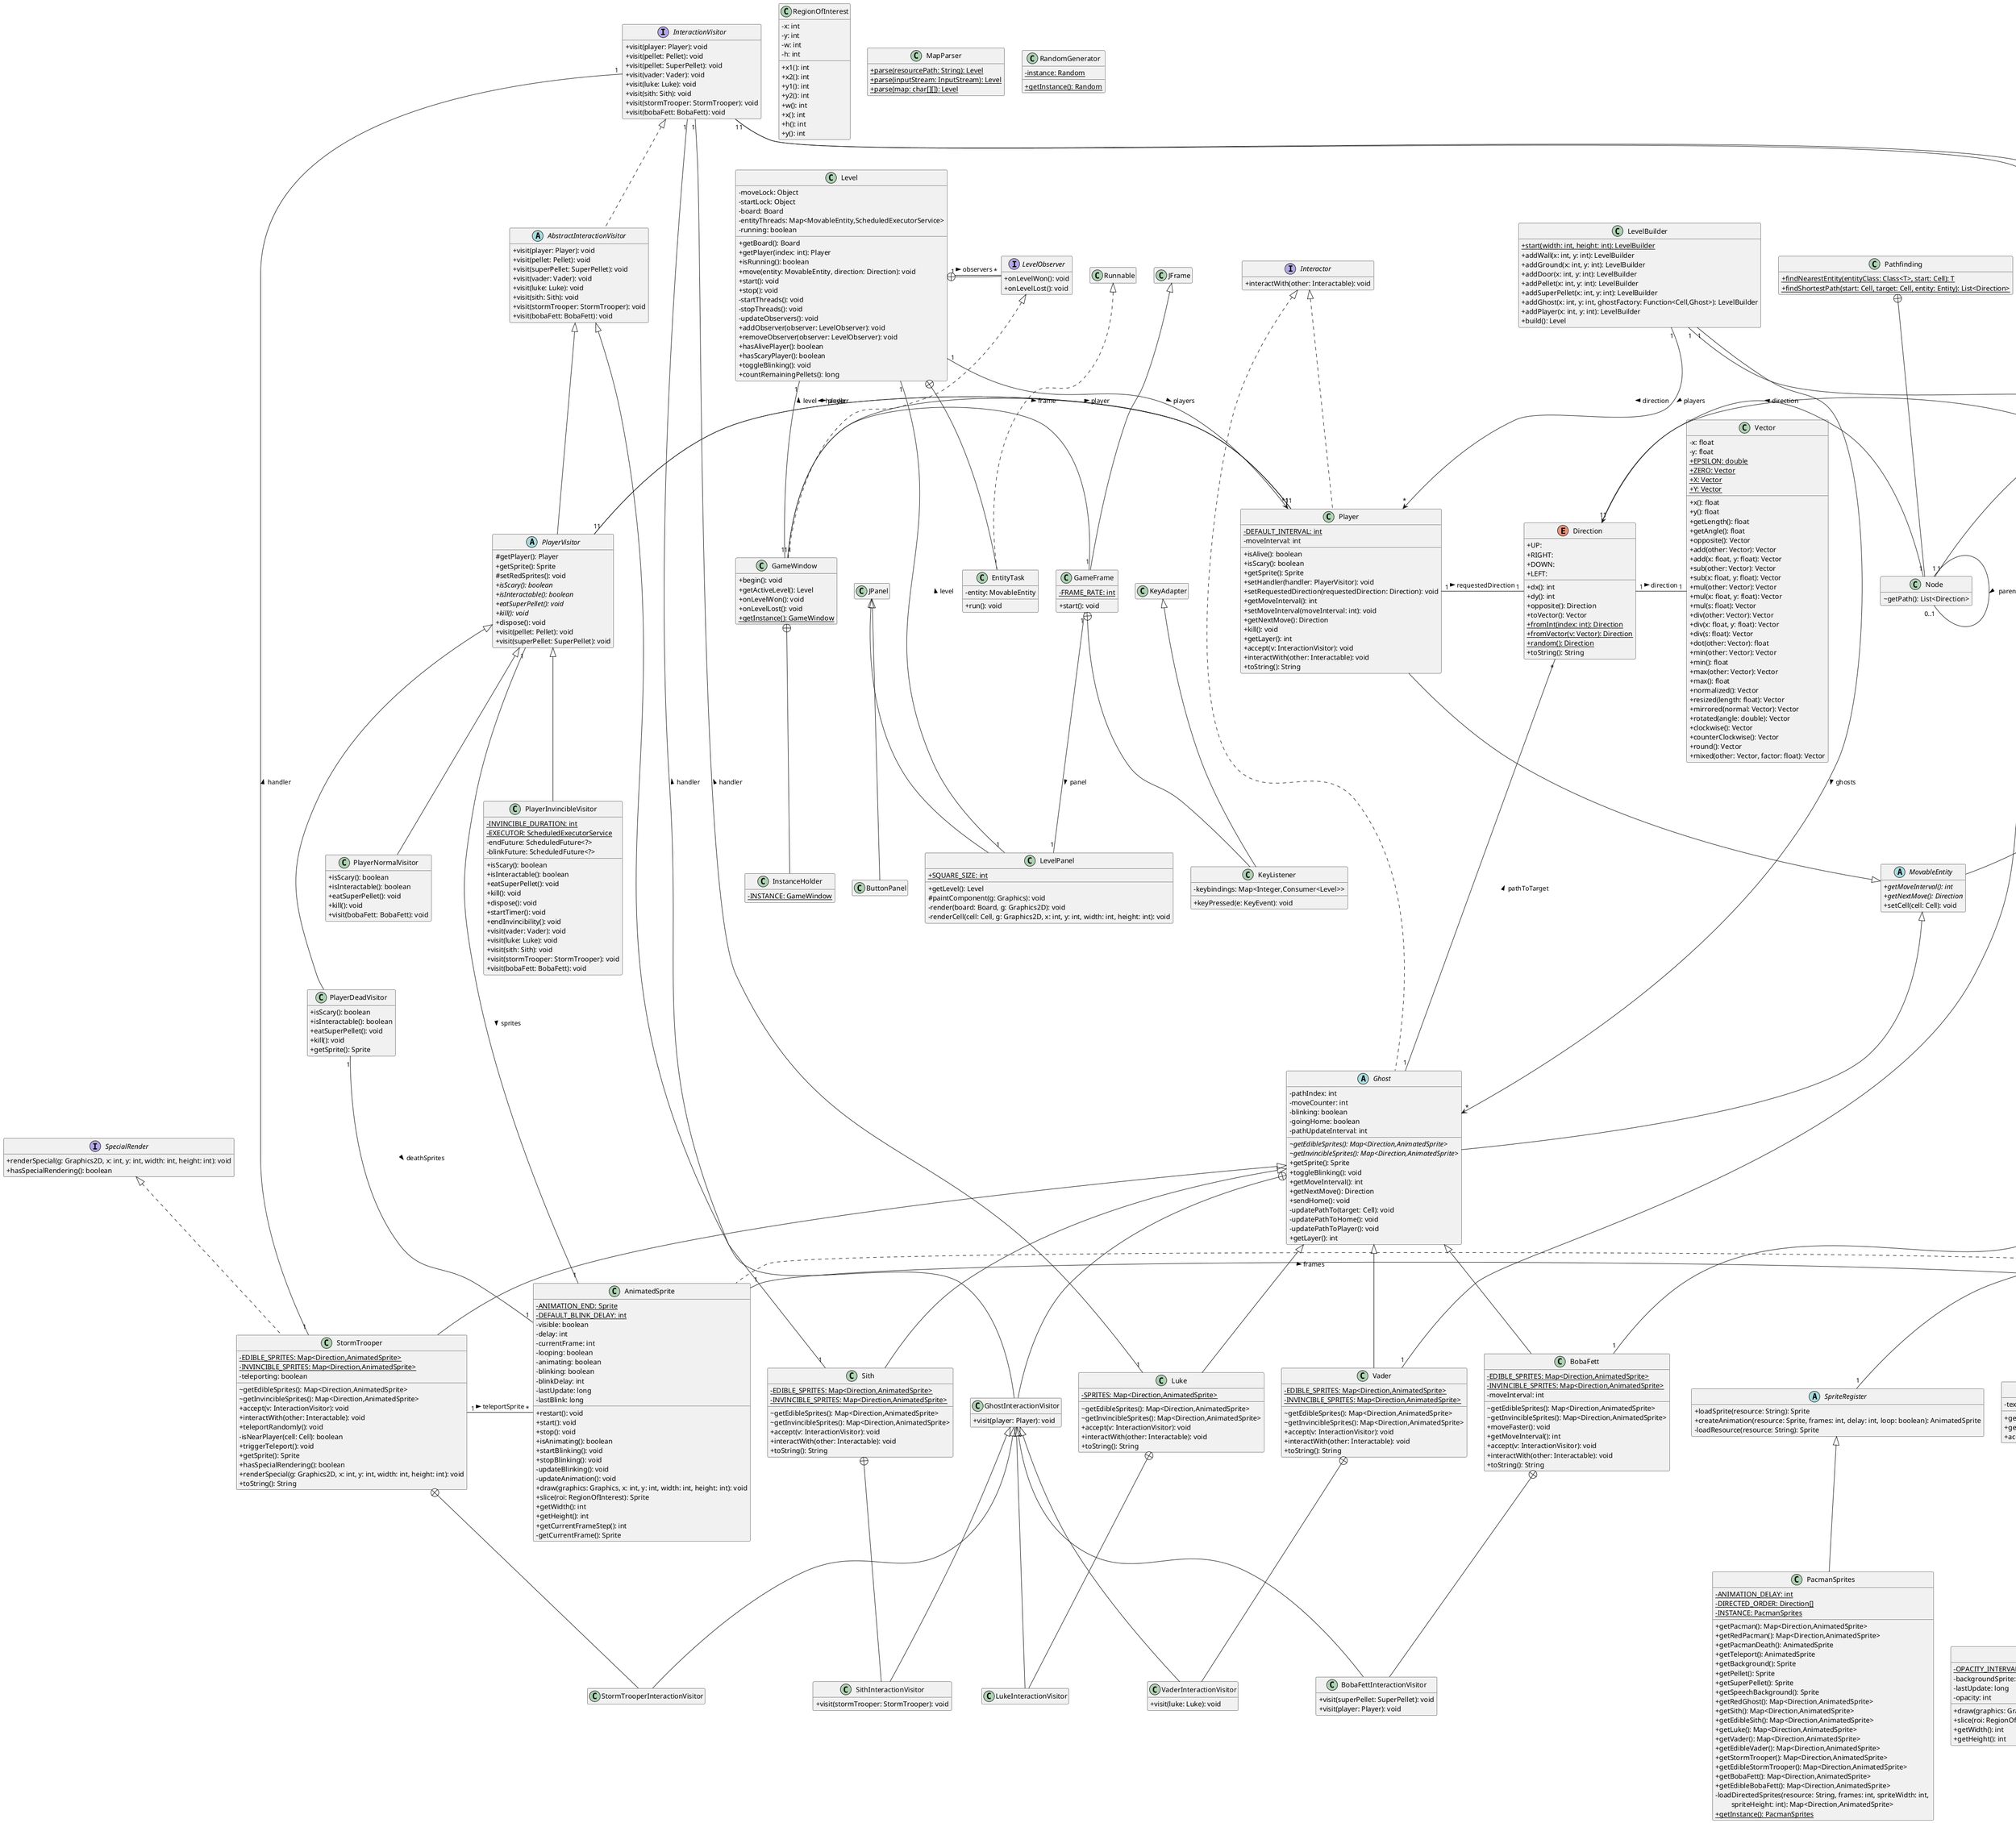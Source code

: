 @startuml

' STATIC
' Generated by CTP - https://github.com/samuelroland/ctp

' Style
hide empty members
skinparam classAttributeIconSize 0

' Additions
remove Main

' REMOVE
'#General remove diagrams

'Delete subclasses prefix ending in $
' ([A-Z][a-z]+){1,4}\$

'Missing links with associated deletions
Entity -> Cell: initial >
Cell "1"-left"*" Entity: occupants >
' \t- initialCell:.*\n
' \t- cell: Cell\n
' \t- occupants:.*\n

Cell "*"-"*" Cell: neighbors >
' \t- neighbors:.*\n

Entity "1"-left>"1" Direction: direction >
' \t- direction: Direction\n

Board "1"-d->"*" Cell: cells >
LevelBuilder "1"-d->"*" Cell: cells >
' \t- cells: Cell\[\]\[\]

LevelBuilder "1"-d>"*" Ghost: ghosts >
' \t- ghosts: .*\n

LevelBuilder "1"-d>"*" Player: players >
Level "1"-d>"*" Player: players >
' \t- players: .*\n

Player "1"-"1" PlayerVisitor: handler >
' \t- handler: PlayerVisitor\n

Player "1"-"1" Direction: requestedDirection >
' \t- requestedDirection: Direction\n

Direction "1"-"1" Vector: direction >
' \t- direction: Vector\n

StormTrooper "1"-u-"1" InteractionVisitor: handler >
BobaFett "1"-u-"1" InteractionVisitor: handler >
Sith "1"-u-"1" InteractionVisitor: handler >
Luke "1"-u-"1" InteractionVisitor: handler >
Vader "1"-u-"1" InteractionVisitor: handler >
' \t- handler: InteractionVisitor\n

AnimatedSprite "1"-"*" Sprite: frames >
' \t- frames:.*\n

PlayerDeadVisitor "1"-"1" AnimatedSprite: deathSprites >
' \t- deathSprites: AnimatedSprite

SpriteRegister "1"-"*" Sprite: spriteCache >
' \t- spriteCache:.*\n

Ghost "1"-"*" Direction: pathToTarget >
' \t- pathToTarget:.*\n

GameFrame "1"--"1" LevelPanel: panel >
' \t- panel: LevelPanel\n

LevelPanel "1"-"1" Level: level >
GameWindow "1"-"1" Player: player >
GameWindow "1"-"1" Level: level >
GameWindow "1"-"1" GameFrame: frame >
' \t- player: Player\n
' \t- level: Level\n
' \t- frame: GameFrame\n

StormTrooper "1"-"*" AnimatedSprite: teleportSprite >
' \t- teleportSprite:.*\n

SpeechBubble "1"-"1" Sprite: sprite >
' \t- sprite: Sprite\n

PlayerVisitor "1"-"1" Player: player >
' \t- player: Player

Level "1"-"*" LevelObserver: observers >
' \t- observers: List<LevelObserver>\n

Node "1"-"1" Direction: direction >
Node "1"-"1" Cell: cell >
Node "1"-"0..1" Node: parent >
' \t~ direction: Direction\n
' \t~ cell: Cell\n
' \t~ parent: Node\n

PlayerVisitor "1"-"1" AnimatedSprite: sprites >
' \t- sprites: Map<Direction,AnimatedSprite>

' ENDSTATIC
class PlayerInvincibleVisitor {
	- {static} INVINCIBLE_DURATION: int
	- {static} EXECUTOR: ScheduledExecutorService
	- endFuture: ScheduledFuture<?>
	- blinkFuture: ScheduledFuture<?>
	+ isScary(): boolean
	+ isInteractable(): boolean
	+ eatSuperPellet(): void
	+ kill(): void
	+ dispose(): void
	+ startTimer(): void
	+ endInvincibility(): void
	+ visit(vader: Vader): void
	+ visit(luke: Luke): void
	+ visit(sith: Sith): void
	+ visit(stormTrooper: StormTrooper): void
	+ visit(bobaFett: BobaFett): void
}


class GroundCell {
	+ isWalkableBy(_any: Entity): boolean
	+ getSprite(): Sprite
}

class StormTrooper {
	- {static} EDIBLE_SPRITES: Map<Direction,AnimatedSprite>
	- {static} INVINCIBLE_SPRITES: Map<Direction,AnimatedSprite>
	- teleporting: boolean
	~ getEdibleSprites(): Map<Direction,AnimatedSprite>
	~ getInvincibleSprites(): Map<Direction,AnimatedSprite>
	+ accept(v: InteractionVisitor): void
	+ interactWith(other: Interactable): void
	+ teleportRandomly(): void
	- isNearPlayer(cell: Cell): boolean
	+ triggerTeleport(): void
	+ getSprite(): Sprite
	+ hasSpecialRendering(): boolean
	+ renderSpecial(g: Graphics2D, x: int, y: int, width: int, height: int): void
	+ toString(): String
}


class StormTrooperInteractionVisitor {
}
class PlayerDeadVisitor {

	+ isScary(): boolean
	+ isInteractable(): boolean
	+ eatSuperPellet(): void
	+ kill(): void
	+ getSprite(): Sprite
}


class SuperPellet {
	+ getSprite(): Sprite
	+ accept(v: InteractionVisitor): void
}

class Main {
	+ {static} main(args: String[]): void
}

abstract class Cell {
	+ getNeighbor(direction: Direction): Cell
	+ linkNeighbor(direction: Direction, cell: Cell): void
	+ getOccupants(): Collection<Entity>
	+ addOccupant(entity: Entity): void
	+ removeOccupant(entity: Entity): void
	+ {abstract}isWalkableBy(entity: Entity): boolean
	+ {abstract}getSprite(): Sprite
}


class PlayerNormalVisitor {
	+ isScary(): boolean
	+ isInteractable(): boolean
	+ eatSuperPellet(): void
	+ kill(): void
	+ visit(bobaFett: BobaFett): void
}

class Level {
	- moveLock: Object
	- startLock: Object
	- board: Board
	- entityThreads: Map<MovableEntity,ScheduledExecutorService>
	- running: boolean
	+ getBoard(): Board
	+ getPlayer(index: int): Player
	+ isRunning(): boolean
	+ move(entity: MovableEntity, direction: Direction): void
	+ start(): void
	+ stop(): void
	- startThreads(): void
	- stopThreads(): void
	- updateObservers(): void
	+ addObserver(observer: LevelObserver): void
	+ removeObserver(observer: LevelObserver): void
	+ hasAlivePlayer(): boolean
	+ hasScaryPlayer(): boolean
	+ toggleBlinking(): void
	+ countRemainingPellets(): long
}


class EntityTask {
	- entity: MovableEntity
	+ run(): void
}


interface LevelObserver {
	+ onLevelWon(): void
	+ onLevelLost(): void
}

abstract class Ghost {
	- pathIndex: int
	- moveCounter: int
	- blinking: boolean
	- goingHome: boolean
	- pathUpdateInterval: int
	~ {abstract}getEdibleSprites(): Map<Direction,AnimatedSprite>
	~ {abstract}getInvincibleSprites(): Map<Direction,AnimatedSprite>
	+ getSprite(): Sprite
	+ toggleBlinking(): void
	+ getMoveInterval(): int
	+ getNextMove(): Direction
	+ sendHome(): void
	- updatePathTo(target: Cell): void
	- updatePathToHome(): void
	- updatePathToPlayer(): void
	+ getLayer(): int
}


class GhostInteractionVisitor {
	+ visit(player: Player): void
}

class SpeechBubble {
	- text: String
	+ getSprite(): Sprite
	+ getLayer(): int
	+ accept(v: InteractionVisitor): void
}


class SpeechBubbleSprite {
	- {static} OPACITY_INTERVAL: int
	- backgroundSprite: Sprite
	- lastUpdate: long
	- opacity: int
	+ draw(graphics: Graphics, x: int, y: int, width: int, height: int): void
	+ slice(roi: RegionOfInterest): Sprite
	+ getWidth(): int
	+ getHeight(): int
}


interface Interactor {
	+ interactWith(other: Interactable): void
}

enum Direction {
	+ UP: 
	+ RIGHT: 
	+ DOWN: 
	+ LEFT: 
	+ dx(): int
	+ dy(): int
	+ opposite(): Direction
	+ toVector(): Vector
	+ {static} fromInt(index: int): Direction
	+ {static} fromVector(v: Vector): Direction
	+ {static} random(): Direction
	+ toString(): String
}


class RandomGenerator {
	- {static} instance: Random
	+ {static} getInstance(): Random
}


interface InteractionVisitor {
	+ visit(player: Player): void
	+ visit(pellet: Pellet): void
	+ visit(pellet: SuperPellet): void
	+ visit(vader: Vader): void
	+ visit(luke: Luke): void
	+ visit(sith: Sith): void
	+ visit(stormTrooper: StormTrooper): void
	+ visit(bobaFett: BobaFett): void
}

class BobaFett {
	- {static} EDIBLE_SPRITES: Map<Direction,AnimatedSprite>
	- {static} INVINCIBLE_SPRITES: Map<Direction,AnimatedSprite>
	- moveInterval: int
	~ getEdibleSprites(): Map<Direction,AnimatedSprite>
	~ getInvincibleSprites(): Map<Direction,AnimatedSprite>
	+ moveFaster(): void
	+ getMoveInterval(): int
	+ accept(v: InteractionVisitor): void
	+ interactWith(other: Interactable): void
	+ toString(): String
}


class BobaFettInteractionVisitor {
	+ visit(superPellet: SuperPellet): void
	+ visit(player: Player): void
}

interface Interactable {
	+ accept(v: InteractionVisitor): void
}

class Pathfinding {
	+ {static} findNearestEntity(entityClass: Class<T>, start: Cell): T
	+ {static} findShortestPath(start: Cell, target: Cell, entity: Entity): List<Direction>
}

class Node {
	~ getPath(): List<Direction>
}


class DefaultSprite {
	+ draw(graphics: Graphics, x: int, y: int, width: int, height: int): void
	+ slice(roi: RegionOfInterest): Sprite
	+ getWidth(): int
	+ getHeight(): int
}

class WallCell {
	+ isWalkableBy(_any: Entity): boolean
	+ getSprite(): Sprite
}

class Vector {
	- x: float
	- y: float
	+ {static} EPSILON: double
	+ {static} ZERO: Vector
	+ {static} X: Vector
	+ {static} Y: Vector
	+ x(): float
	+ y(): float
	+ getLength(): float
	+ getAngle(): float
	+ opposite(): Vector
	+ add(other: Vector): Vector
	+ add(x: float, y: float): Vector
	+ sub(other: Vector): Vector
	+ sub(x: float, y: float): Vector
	+ mul(other: Vector): Vector
	+ mul(x: float, y: float): Vector
	+ mul(s: float): Vector
	+ div(other: Vector): Vector
	+ div(x: float, y: float): Vector
	+ div(s: float): Vector
	+ dot(other: Vector): float
	+ min(other: Vector): Vector
	+ min(): float
	+ max(other: Vector): Vector
	+ max(): float
	+ normalized(): Vector
	+ resized(length: float): Vector
	+ mirrored(normal: Vector): Vector
	+ rotated(angle: double): Vector
	+ clockwise(): Vector
	+ counterClockwise(): Vector
	+ round(): Vector
	+ mixed(other: Vector, factor: float): Vector
}


class RegionOfInterest {
	- x: int
	- y: int
	- w: int
	- h: int
	+ x1(): int
	+ x2(): int
	+ y1(): int
	+ y2(): int
	+ w(): int
	+ x(): int
	+ h(): int
	+ y(): int
}


class DoorCell {
	+ isWalkableBy(entity: Entity): boolean
	+ getSprite(): Sprite
}

class Pellet {
	+ getLayer(): int
	+ getSprite(): Sprite
	+ accept(v: InteractionVisitor): void
}

class MapParser {
	+ {static} parse(resourcePath: String): Level
	+ {static} parse(inputStream: InputStream): Level
	+ {static} parse(map: char[][]): Level
}

class GameFrame {
	- {static} FRAME_RATE: int
	+ start(): void
}


class KeyListener {
	- keybindings: Map<Integer,Consumer<Level>>
	+ keyPressed(e: KeyEvent): void
}


class Sith {
	- {static} EDIBLE_SPRITES: Map<Direction,AnimatedSprite>
	- {static} INVINCIBLE_SPRITES: Map<Direction,AnimatedSprite>
	~ getEdibleSprites(): Map<Direction,AnimatedSprite>
	~ getInvincibleSprites(): Map<Direction,AnimatedSprite>
	+ accept(v: InteractionVisitor): void
	+ interactWith(other: Interactable): void
	+ toString(): String
}


class SithInteractionVisitor {
	+ visit(stormTrooper: StormTrooper): void
}

abstract class MovableEntity {
	+ {abstract}getMoveInterval(): int
	+ {abstract}getNextMove(): Direction
	+ setCell(cell: Cell): void
}

abstract class AbstractInteractionVisitor {
	+ visit(player: Player): void
	+ visit(pellet: Pellet): void
	+ visit(superPellet: SuperPellet): void
	+ visit(vader: Vader): void
	+ visit(luke: Luke): void
	+ visit(sith: Sith): void
	+ visit(stormTrooper: StormTrooper): void
	+ visit(bobaFett: BobaFett): void
}

class Luke {
	- {static} SPRITES: Map<Direction,AnimatedSprite>
	~ getEdibleSprites(): Map<Direction,AnimatedSprite>
	~ getInvincibleSprites(): Map<Direction,AnimatedSprite>
	+ accept(v: InteractionVisitor): void
	+ interactWith(other: Interactable): void
	+ toString(): String
}


class LukeInteractionVisitor {
}
interface SpecialRender {
	+ renderSpecial(g: Graphics2D, x: int, y: int, width: int, height: int): void
	+ hasSpecialRendering(): boolean
}

abstract class SpriteRegister {
	+ loadSprite(resource: String): Sprite
	+ createAnimation(resource: Sprite, frames: int, delay: int, loop: boolean): AnimatedSprite
	- loadResource(resource: String): Sprite
}


class ButtonPanel {
}
abstract class PlayerVisitor {

	# getPlayer(): Player
	+ getSprite(): Sprite
	# setRedSprites(): void
	+ {abstract}isScary(): boolean
	+ {abstract}isInteractable(): boolean
	+ {abstract}eatSuperPellet(): void
	+ {abstract}kill(): void
	+ dispose(): void
	+ visit(pellet: Pellet): void
	+ visit(superPellet: SuperPellet): void
}


class Player {
	- {static} DEFAULT_INTERVAL: int
	- moveInterval: int
	+ isAlive(): boolean
	+ isScary(): boolean
	+ getSprite(): Sprite
	+ setHandler(handler: PlayerVisitor): void
	+ setRequestedDirection(requestedDirection: Direction): void
	+ getMoveInterval(): int
	+ setMoveInterval(moveInterval: int): void
	+ getNextMove(): Direction
	+ kill(): void
	+ getLayer(): int
	+ accept(v: InteractionVisitor): void
	+ interactWith(other: Interactable): void
	+ toString(): String
}


class ImageSprite {
	- image: Image
	+ draw(graphics: Graphics, x: int, y: int, width: int, height: int): void
	+ slice(roi: RegionOfInterest): Sprite
	+ getWidth(): int
	+ getHeight(): int
}


class Board {

	+ streamCells(): Stream<Cell>
	+ getWidth(): int
	+ getHeight(): int
	+ getCell(x: int, y: int): Cell
	+ withinBounds(x: int, y: int): boolean
	+ {static} create(cells: Cell[][]): Board
}


class LevelPanel {
	+ {static} SQUARE_SIZE: int
	+ getLevel(): Level
	# paintComponent(g: Graphics): void
	- render(board: Board, g: Graphics2D): void
	- renderCell(cell: Cell, g: Graphics2D, x: int, y: int, width: int, height: int): void
}


class GameWindow {
	+ begin(): void
	+ getActiveLevel(): Level
	+ onLevelWon(): void
	+ onLevelLost(): void
	+ {static} getInstance(): GameWindow
}


class InstanceHolder {
	- {static} INSTANCE: GameWindow
}

class Vader {
	- {static} EDIBLE_SPRITES: Map<Direction,AnimatedSprite>
	- {static} INVINCIBLE_SPRITES: Map<Direction,AnimatedSprite>
	~ getEdibleSprites(): Map<Direction,AnimatedSprite>
	~ getInvincibleSprites(): Map<Direction,AnimatedSprite>
	+ accept(v: InteractionVisitor): void
	+ interactWith(other: Interactable): void
	+ toString(): String
}


class VaderInteractionVisitor {
	+ visit(luke: Luke): void
}

interface Sprite {
	+ draw(graphics: Graphics, x: int, y: int, width: int, height: int): void
	+ slice(roi: RegionOfInterest): Sprite
	+ getWidth(): int
	+ getHeight(): int
}

abstract class Entity {
	- {static} SPEECH_DEBOUNCE: int
	- lastSpeech: long
	+ getDirection(): Direction
	+ setDirection(direction: Direction): void
	+ getInitialCell(): Cell
	+ getCell(): Cell
	# setCell(cell: Cell): void
	+ leaveCell(): void
	+ spawnSpeech(text: String): void
	+ {abstract}getLayer(): int
	+ {abstract}getSprite(): Sprite
}


class PacmanSprites {
	- {static} ANIMATION_DELAY: int
	- {static} DIRECTED_ORDER: Direction[]
	- {static} INSTANCE: PacmanSprites
	+ getPacman(): Map<Direction,AnimatedSprite>
	+ getRedPacman(): Map<Direction,AnimatedSprite>
	+ getPacmanDeath(): AnimatedSprite
	+ getTeleport(): AnimatedSprite
	+ getBackground(): Sprite
	+ getPellet(): Sprite
	+ getSuperPellet(): Sprite
	+ getSpeechBackground(): Sprite
	+ getRedGhost(): Map<Direction,AnimatedSprite>
	+ getSith(): Map<Direction,AnimatedSprite>
	+ getEdibleSith(): Map<Direction,AnimatedSprite>
	+ getLuke(): Map<Direction,AnimatedSprite>
	+ getVader(): Map<Direction,AnimatedSprite>
	+ getEdibleVader(): Map<Direction,AnimatedSprite>
	+ getStormTrooper(): Map<Direction,AnimatedSprite>
	+ getEdibleStormTrooper(): Map<Direction,AnimatedSprite>
	+ getBobaFett(): Map<Direction,AnimatedSprite>
	+ getEdibleBobaFett(): Map<Direction,AnimatedSprite>
	- loadDirectedSprites(resource: String, frames: int, spriteWidth: int, \n\t spriteHeight: int): Map<Direction,AnimatedSprite>
	+ {static} getInstance(): PacmanSprites
}


class LevelBuilder {

	+ {static} start(width: int, height: int): LevelBuilder
	+ addWall(x: int, y: int): LevelBuilder
	+ addGround(x: int, y: int): LevelBuilder
	+ addDoor(x: int, y: int): LevelBuilder
	+ addPellet(x: int, y: int): LevelBuilder
	+ addSuperPellet(x: int, y: int): LevelBuilder
	+ addGhost(x: int, y: int, ghostFactory: Function<Cell,Ghost>): LevelBuilder
	+ addPlayer(x: int, y: int): LevelBuilder
	+ build(): Level
}


class AnimatedSprite {
	- {static} ANIMATION_END: Sprite
	- {static} DEFAULT_BLINK_DELAY: int
	- visible: boolean
	- delay: int
	- currentFrame: int
	- looping: boolean
	- animating: boolean
	- blinking: boolean
	- blinkDelay: int
	- lastUpdate: long
	- lastBlink: long
	+ restart(): void
	+ start(): void
	+ stop(): void
	+ isAnimating(): boolean
	+ startBlinking(): void
	+ stopBlinking(): void
	- updateBlinking(): void
	- updateAnimation(): void
	+ draw(graphics: Graphics, x: int, y: int, width: int, height: int): void
	+ slice(roi: RegionOfInterest): Sprite
	+ getWidth(): int
	+ getHeight(): int
	+ getCurrentFrameStep(): int
	- getCurrentFrame(): Sprite
}




PlayerVisitor <|-- PlayerInvincibleVisitor
Cell <|-- GroundCell
SpecialRender <|.. StormTrooper
Ghost <|-- StormTrooper
StormTrooper +-- StormTrooperInteractionVisitor
GhostInteractionVisitor <|-- StormTrooperInteractionVisitor
PlayerVisitor <|-- PlayerDeadVisitor
Pellet <|-- SuperPellet
PlayerVisitor <|-- PlayerNormalVisitor
Level +-- EntityTask
Runnable <|.. EntityTask
Level +-- LevelObserver
Interactor <|.. Ghost
MovableEntity <|-- Ghost
Ghost +-- GhostInteractionVisitor
AbstractInteractionVisitor <|-- GhostInteractionVisitor
Entity <|-- SpeechBubble
SpeechBubble +-- SpeechBubbleSprite
Sprite <|.. SpeechBubbleSprite
Ghost <|-- BobaFett
BobaFett +-- BobaFettInteractionVisitor
GhostInteractionVisitor <|-- BobaFettInteractionVisitor
Pathfinding +-- Node
Sprite <|.. DefaultSprite
Cell <|-- WallCell
Cell <|-- DoorCell
Entity <|-- Pellet
JFrame <|-- GameFrame
GameFrame +-- KeyListener
KeyAdapter <|-- KeyListener
Ghost <|-- Sith
Sith +-- SithInteractionVisitor
GhostInteractionVisitor <|-- SithInteractionVisitor
Entity <|-- MovableEntity
InteractionVisitor <|.. AbstractInteractionVisitor
Ghost <|-- Luke
Luke +-- LukeInteractionVisitor
GhostInteractionVisitor <|-- LukeInteractionVisitor
JPanel <|-- ButtonPanel
AbstractInteractionVisitor <|-- PlayerVisitor
Interactor <|.. Player
MovableEntity <|-- Player
Sprite <|.. ImageSprite
JPanel <|-- LevelPanel
LevelObserver <|.. GameWindow
GameWindow +-- InstanceHolder
Ghost <|-- Vader
Vader +-- VaderInteractionVisitor
GhostInteractionVisitor <|-- VaderInteractionVisitor
Interactable <|.. Entity
SpriteRegister <|-- PacmanSprites
Sprite <|.. AnimatedSprite
@enduml
